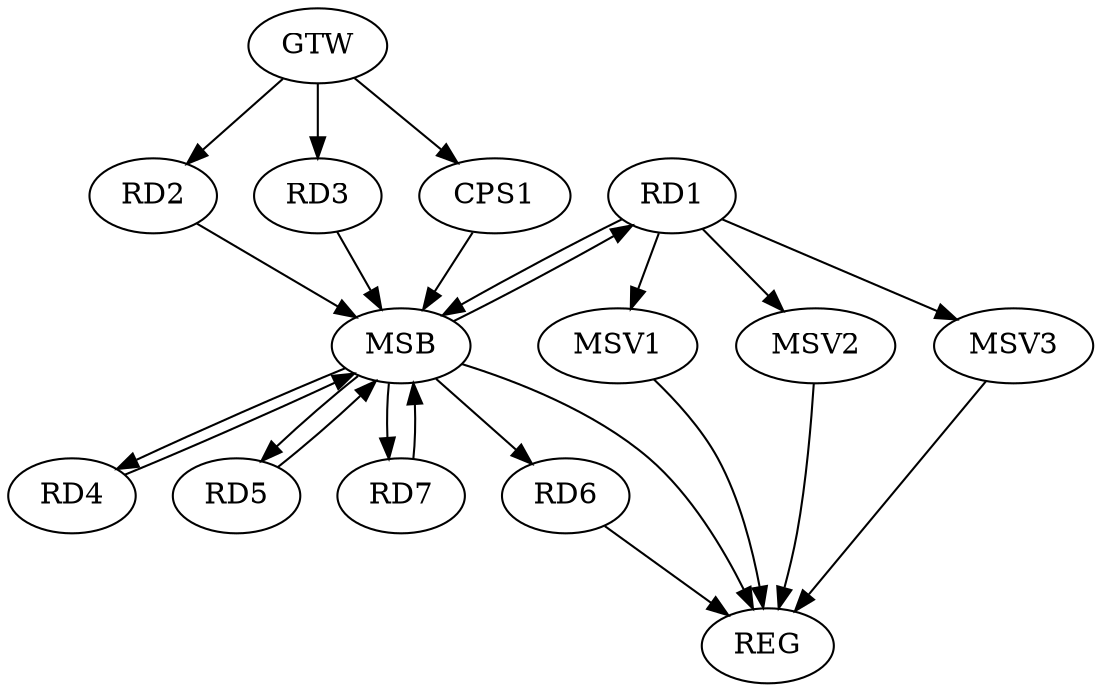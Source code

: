 strict digraph G {
  RD1 [ label="RD1" ];
  RD2 [ label="RD2" ];
  RD3 [ label="RD3" ];
  RD4 [ label="RD4" ];
  RD5 [ label="RD5" ];
  RD6 [ label="RD6" ];
  RD7 [ label="RD7" ];
  CPS1 [ label="CPS1" ];
  GTW [ label="GTW" ];
  REG [ label="REG" ];
  MSB [ label="MSB" ];
  MSV1 [ label="MSV1" ];
  MSV2 [ label="MSV2" ];
  MSV3 [ label="MSV3" ];
  GTW -> RD2;
  GTW -> RD3;
  GTW -> CPS1;
  RD6 -> REG;
  RD1 -> MSB;
  MSB -> REG;
  RD2 -> MSB;
  MSB -> RD5;
  RD3 -> MSB;
  MSB -> RD6;
  RD4 -> MSB;
  RD5 -> MSB;
  RD7 -> MSB;
  CPS1 -> MSB;
  MSB -> RD1;
  MSB -> RD4;
  MSB -> RD7;
  RD1 -> MSV1;
  MSV1 -> REG;
  RD1 -> MSV2;
  MSV2 -> REG;
  RD1 -> MSV3;
  MSV3 -> REG;
}
